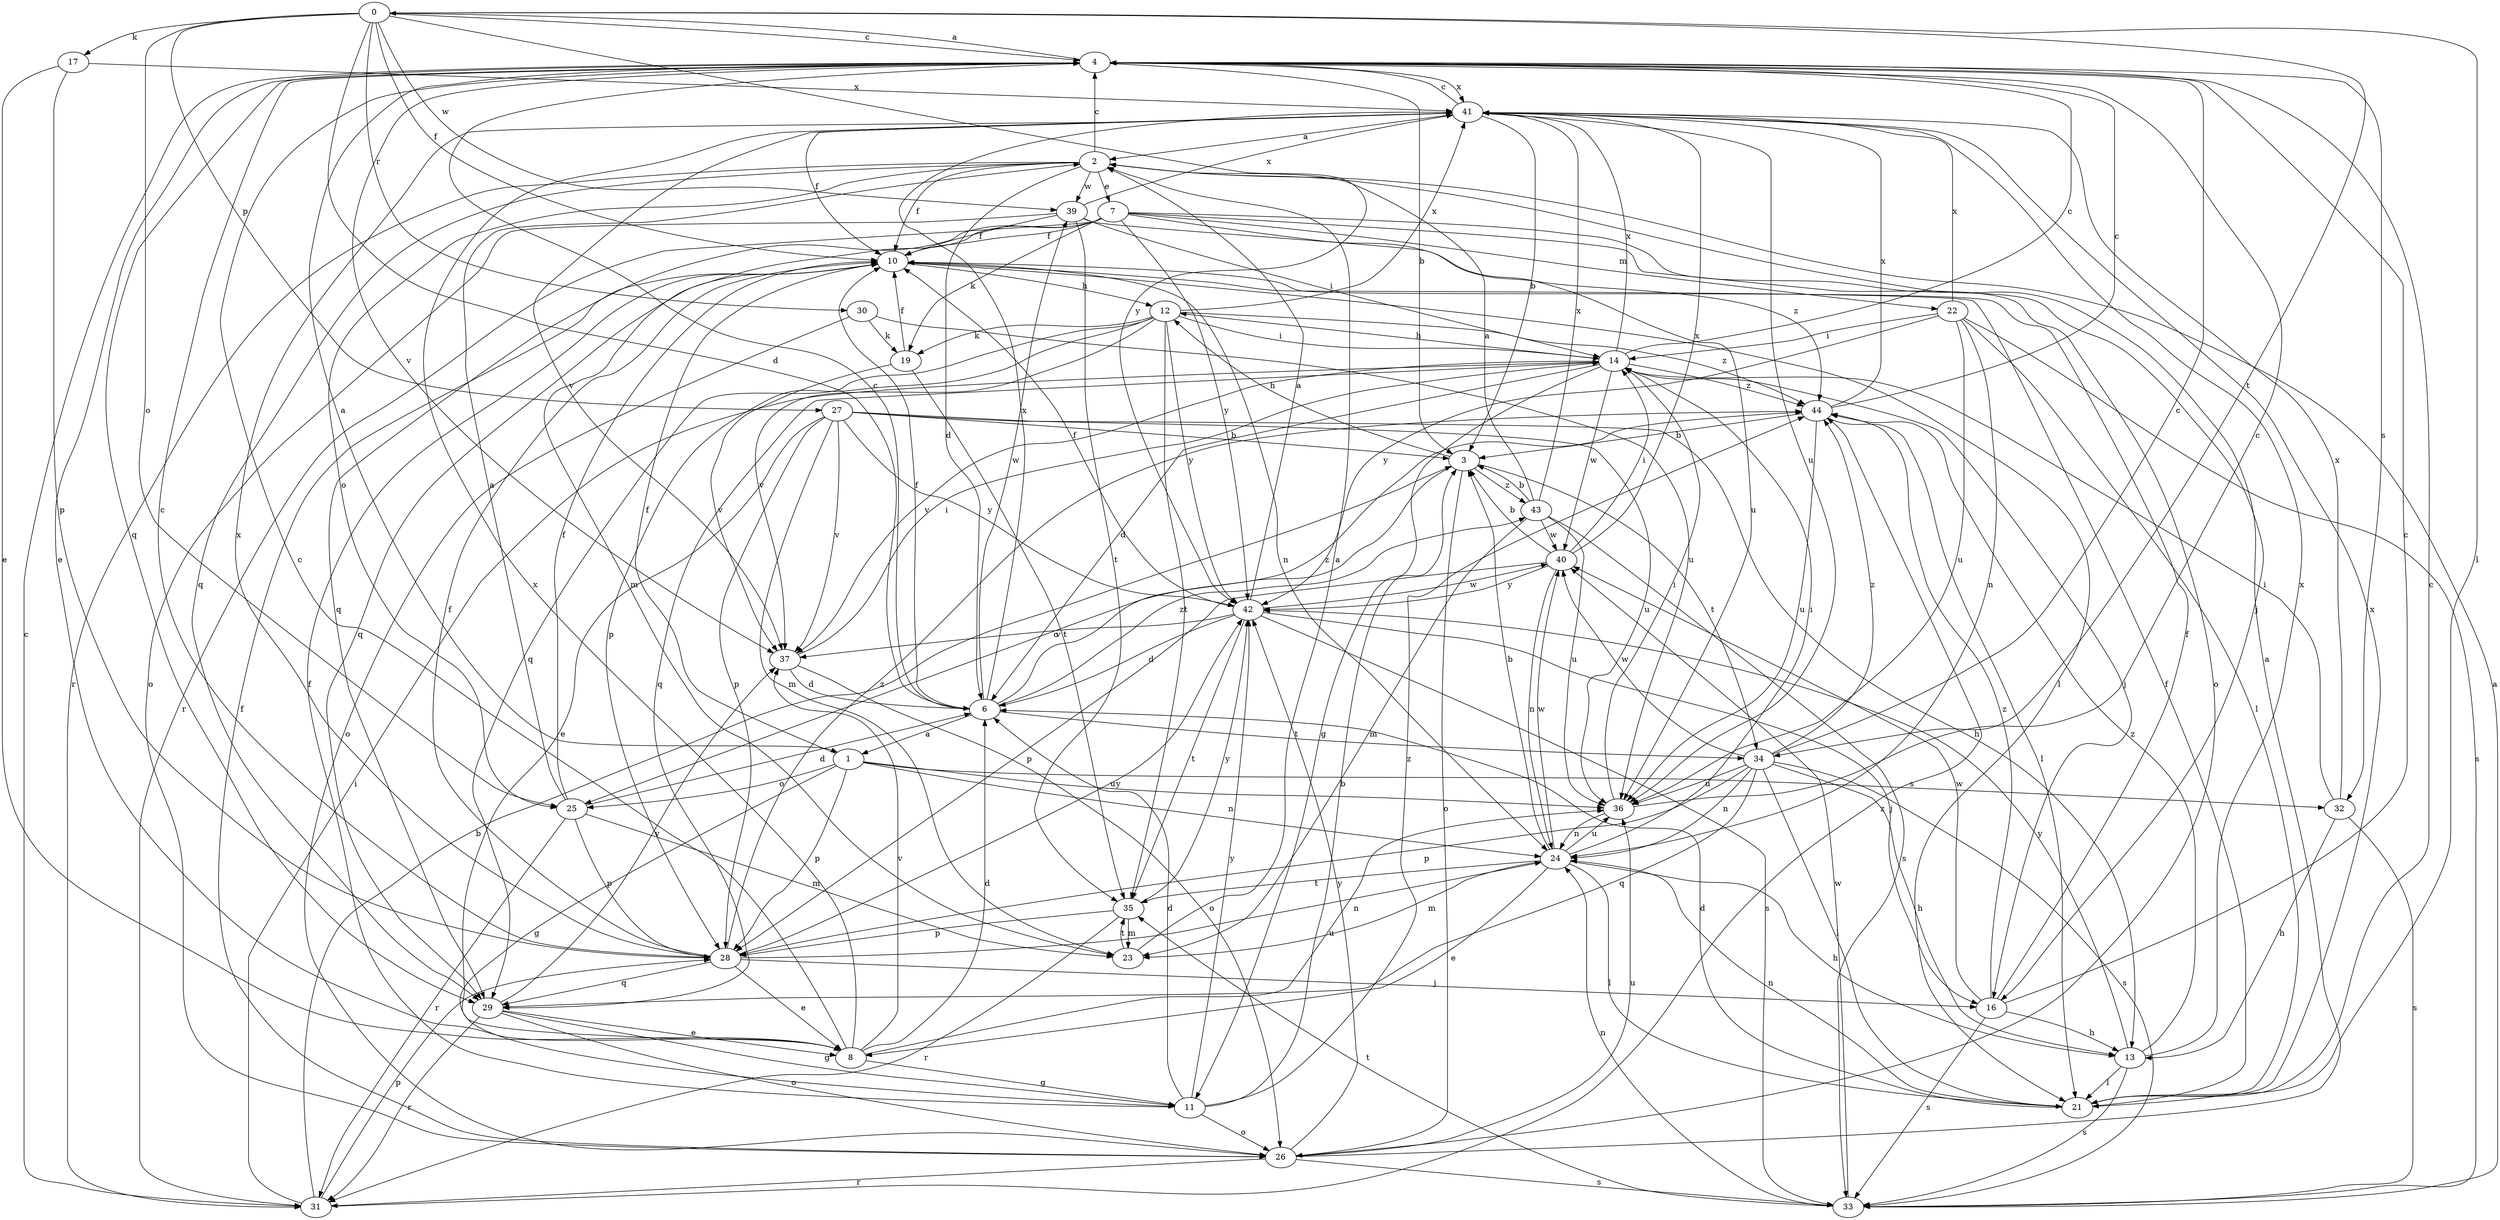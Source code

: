strict digraph  {
0;
1;
2;
3;
4;
6;
7;
8;
10;
11;
12;
13;
14;
16;
17;
19;
21;
22;
23;
24;
25;
26;
27;
28;
29;
30;
31;
32;
33;
34;
35;
36;
37;
39;
40;
41;
42;
43;
44;
0 -> 4  [label=c];
0 -> 6  [label=d];
0 -> 10  [label=f];
0 -> 17  [label=k];
0 -> 21  [label=l];
0 -> 25  [label=o];
0 -> 27  [label=p];
0 -> 30  [label=r];
0 -> 34  [label=t];
0 -> 39  [label=w];
0 -> 42  [label=y];
1 -> 10  [label=f];
1 -> 11  [label=g];
1 -> 24  [label=n];
1 -> 25  [label=o];
1 -> 28  [label=p];
1 -> 32  [label=s];
1 -> 36  [label=u];
2 -> 4  [label=c];
2 -> 6  [label=d];
2 -> 7  [label=e];
2 -> 10  [label=f];
2 -> 25  [label=o];
2 -> 29  [label=q];
2 -> 31  [label=r];
2 -> 39  [label=w];
3 -> 12  [label=h];
3 -> 25  [label=o];
3 -> 26  [label=o];
3 -> 34  [label=t];
3 -> 43  [label=z];
4 -> 0  [label=a];
4 -> 1  [label=a];
4 -> 3  [label=b];
4 -> 8  [label=e];
4 -> 29  [label=q];
4 -> 32  [label=s];
4 -> 37  [label=v];
4 -> 41  [label=x];
6 -> 1  [label=a];
6 -> 4  [label=c];
6 -> 10  [label=f];
6 -> 34  [label=t];
6 -> 39  [label=w];
6 -> 41  [label=x];
6 -> 43  [label=z];
6 -> 44  [label=z];
7 -> 10  [label=f];
7 -> 16  [label=j];
7 -> 19  [label=k];
7 -> 22  [label=m];
7 -> 23  [label=m];
7 -> 26  [label=o];
7 -> 29  [label=q];
7 -> 31  [label=r];
7 -> 36  [label=u];
7 -> 42  [label=y];
8 -> 4  [label=c];
8 -> 6  [label=d];
8 -> 11  [label=g];
8 -> 36  [label=u];
8 -> 37  [label=v];
8 -> 41  [label=x];
10 -> 12  [label=h];
10 -> 21  [label=l];
10 -> 24  [label=n];
10 -> 29  [label=q];
11 -> 3  [label=b];
11 -> 6  [label=d];
11 -> 10  [label=f];
11 -> 26  [label=o];
11 -> 42  [label=y];
11 -> 44  [label=z];
12 -> 14  [label=i];
12 -> 19  [label=k];
12 -> 28  [label=p];
12 -> 29  [label=q];
12 -> 35  [label=t];
12 -> 37  [label=v];
12 -> 41  [label=x];
12 -> 42  [label=y];
12 -> 44  [label=z];
13 -> 21  [label=l];
13 -> 33  [label=s];
13 -> 41  [label=x];
13 -> 42  [label=y];
13 -> 44  [label=z];
14 -> 4  [label=c];
14 -> 6  [label=d];
14 -> 11  [label=g];
14 -> 12  [label=h];
14 -> 16  [label=j];
14 -> 29  [label=q];
14 -> 37  [label=v];
14 -> 40  [label=w];
14 -> 41  [label=x];
14 -> 44  [label=z];
16 -> 4  [label=c];
16 -> 10  [label=f];
16 -> 13  [label=h];
16 -> 33  [label=s];
16 -> 40  [label=w];
16 -> 44  [label=z];
17 -> 8  [label=e];
17 -> 28  [label=p];
17 -> 41  [label=x];
19 -> 10  [label=f];
19 -> 35  [label=t];
19 -> 37  [label=v];
21 -> 4  [label=c];
21 -> 6  [label=d];
21 -> 10  [label=f];
21 -> 24  [label=n];
21 -> 41  [label=x];
22 -> 14  [label=i];
22 -> 21  [label=l];
22 -> 24  [label=n];
22 -> 33  [label=s];
22 -> 36  [label=u];
22 -> 41  [label=x];
22 -> 42  [label=y];
23 -> 2  [label=a];
23 -> 35  [label=t];
24 -> 3  [label=b];
24 -> 8  [label=e];
24 -> 13  [label=h];
24 -> 14  [label=i];
24 -> 21  [label=l];
24 -> 23  [label=m];
24 -> 35  [label=t];
24 -> 36  [label=u];
24 -> 40  [label=w];
25 -> 2  [label=a];
25 -> 6  [label=d];
25 -> 10  [label=f];
25 -> 23  [label=m];
25 -> 28  [label=p];
25 -> 31  [label=r];
26 -> 2  [label=a];
26 -> 10  [label=f];
26 -> 31  [label=r];
26 -> 33  [label=s];
26 -> 36  [label=u];
26 -> 42  [label=y];
27 -> 3  [label=b];
27 -> 8  [label=e];
27 -> 13  [label=h];
27 -> 23  [label=m];
27 -> 28  [label=p];
27 -> 36  [label=u];
27 -> 37  [label=v];
27 -> 42  [label=y];
28 -> 4  [label=c];
28 -> 8  [label=e];
28 -> 10  [label=f];
28 -> 16  [label=j];
28 -> 24  [label=n];
28 -> 29  [label=q];
28 -> 41  [label=x];
28 -> 42  [label=y];
28 -> 44  [label=z];
29 -> 8  [label=e];
29 -> 11  [label=g];
29 -> 26  [label=o];
29 -> 31  [label=r];
29 -> 37  [label=v];
30 -> 19  [label=k];
30 -> 26  [label=o];
30 -> 36  [label=u];
31 -> 3  [label=b];
31 -> 4  [label=c];
31 -> 14  [label=i];
31 -> 28  [label=p];
31 -> 44  [label=z];
32 -> 13  [label=h];
32 -> 14  [label=i];
32 -> 33  [label=s];
32 -> 41  [label=x];
33 -> 2  [label=a];
33 -> 24  [label=n];
33 -> 35  [label=t];
33 -> 40  [label=w];
34 -> 4  [label=c];
34 -> 13  [label=h];
34 -> 21  [label=l];
34 -> 24  [label=n];
34 -> 28  [label=p];
34 -> 29  [label=q];
34 -> 33  [label=s];
34 -> 36  [label=u];
34 -> 40  [label=w];
34 -> 44  [label=z];
35 -> 23  [label=m];
35 -> 28  [label=p];
35 -> 31  [label=r];
35 -> 42  [label=y];
36 -> 4  [label=c];
36 -> 14  [label=i];
36 -> 24  [label=n];
37 -> 6  [label=d];
37 -> 14  [label=i];
37 -> 26  [label=o];
39 -> 10  [label=f];
39 -> 14  [label=i];
39 -> 26  [label=o];
39 -> 35  [label=t];
39 -> 41  [label=x];
39 -> 44  [label=z];
40 -> 3  [label=b];
40 -> 14  [label=i];
40 -> 24  [label=n];
40 -> 28  [label=p];
40 -> 41  [label=x];
40 -> 42  [label=y];
41 -> 2  [label=a];
41 -> 3  [label=b];
41 -> 4  [label=c];
41 -> 10  [label=f];
41 -> 36  [label=u];
41 -> 37  [label=v];
42 -> 2  [label=a];
42 -> 6  [label=d];
42 -> 10  [label=f];
42 -> 16  [label=j];
42 -> 33  [label=s];
42 -> 35  [label=t];
42 -> 37  [label=v];
42 -> 40  [label=w];
43 -> 2  [label=a];
43 -> 3  [label=b];
43 -> 23  [label=m];
43 -> 33  [label=s];
43 -> 36  [label=u];
43 -> 40  [label=w];
43 -> 41  [label=x];
44 -> 3  [label=b];
44 -> 4  [label=c];
44 -> 21  [label=l];
44 -> 36  [label=u];
44 -> 41  [label=x];
}
